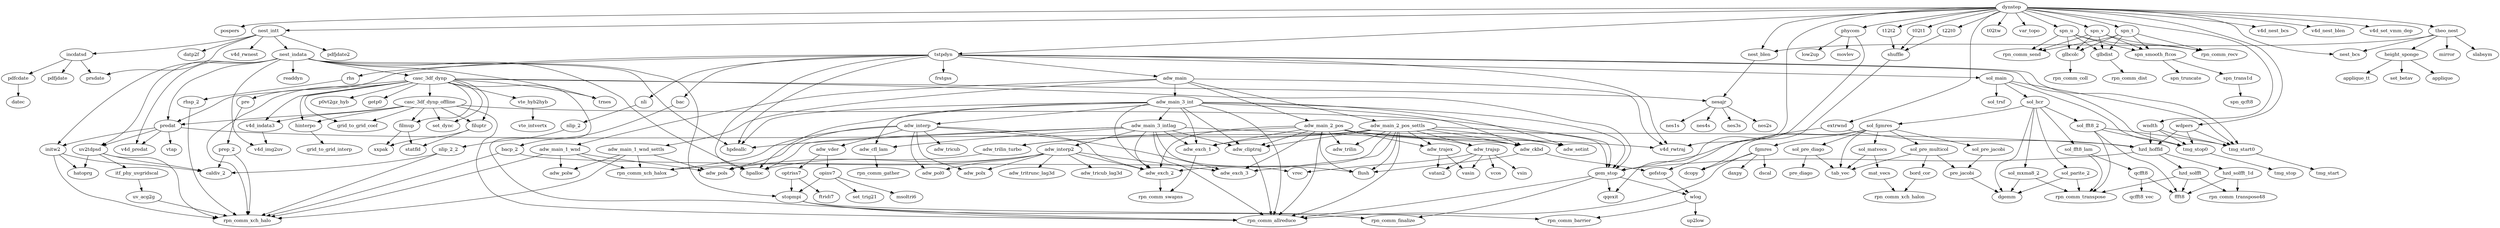 digraph Gem_graph{
size="100,100";
dynstep -> pospers; 
nest_intt -> prsdate; 
nest_intt -> pdfjdate2; 
incdatsd -> prsdate; 
incdatsd -> pdfjdate; 
pdfcdate -> datec; 
incdatsd -> pdfcdate; 
nest_intt -> incdatsd; 
nest_intt -> datp2f; 
nest_indata -> hpalloc; 
filmup -> xxpak; 
filmup -> statfld; 
casc_3df_dynp_offline -> filmup; 
filuptr -> xxpak; 
filuptr -> statfld; 
casc_3df_dynp_offline -> filuptr; 
gem_stop -> rpn_comm_allreduce; 
wlog -> rpn_comm_barrier; 
wlog -> up2low; 
gem_stop -> wlog; 
gem_stop -> rpn_comm_finalize; 
gem_stop -> qqexit; 
casc_3df_dynp_offline -> gem_stop; 
casc_3df_dynp_offline -> grid_to_grid_coef; 
hinterpo -> grid_to_grid_interp; 
casc_3df_dynp_offline -> hinterpo; 
casc_3df_dynp_offline -> rpn_comm_allreduce; 
v4d_indata3 -> v4d_img2uv; 
casc_3df_dynp_offline -> v4d_indata3; 
casc_3df_dynp_offline -> set_dync; 
predat -> vtap; 
hzd_hoffld -> gem_stop; 
hzd_solfft -> rpn_comm_transpose48; 
hzd_solfft -> ffft8; 
hzd_solfft -> rpn_comm_transpose; 
hzd_hoffld -> hzd_solfft; 
hzd_solfft_1d -> rpn_comm_transpose48; 
hzd_solfft_1d -> ffft8; 
hzd_hoffld -> hzd_solfft_1d; 
predat -> hzd_hoffld; 
uv2tdpsd -> rpn_comm_xch_halo; 
uv2tdpsd -> caldiv_2; 
uv2tdpsd -> hatoprg; 
uv_acg2g -> rpn_comm_xch_halo; 
itf_phy_uvgridscal -> uv_acg2g; 
uv2tdpsd -> itf_phy_uvgridscal; 
predat -> uv2tdpsd; 
initw2 -> rpn_comm_xch_halo; 
initw2 -> caldiv_2; 
initw2 -> hatoprg; 
predat -> initw2; 
predat -> v4d_predat; 
casc_3df_dynp_offline -> predat; 
casc_3df_dynp -> casc_3df_dynp_offline; 
casc_3df_dynp -> filmup; 
casc_3df_dynp -> filuptr; 
casc_3df_dynp -> gem_stop; 
casc_3df_dynp -> grid_to_grid_coef; 
casc_3df_dynp -> hinterpo; 
casc_3df_dynp -> rpn_comm_xch_halo; 
nesajr -> nes4s; 
nesajr -> nes3s; 
nesajr -> nes2s; 
nesajr -> nes1s; 
casc_3df_dynp -> nesajr; 
casc_3df_dynp -> p0vt2gz_hyb; 
casc_3df_dynp -> getp0; 
vte_hyb2hyb -> vte_intvertx; 
casc_3df_dynp -> vte_hyb2hyb; 
casc_3df_dynp -> rpn_comm_allreduce; 
casc_3df_dynp -> v4d_indata3; 
casc_3df_dynp -> set_dync; 
casc_3df_dynp -> predat; 
casc_3df_dynp -> trnes; 
nest_indata -> casc_3df_dynp; 
stopmpi -> rpn_comm_allreduce; 
stopmpi -> rpn_comm_barrier; 
stopmpi -> rpn_comm_finalize; 
nest_indata -> stopmpi; 
nest_indata -> uv2tdpsd; 
nest_indata -> trnes; 
nest_indata -> initw2; 
nest_indata -> readdyn; 
nest_indata -> v4d_img2uv; 
nest_indata -> predat; 
nest_indata -> v4d_predat; 
nest_indata -> hpdeallc; 
nest_intt -> nest_indata; 
nest_intt -> v4d_rwnest; 
dynstep -> nest_intt; 
tmg_start0 -> tmg_start; 
wdpers -> tmg_start0; 
wdpers -> hzd_hoffld; 
tmg_stop0 -> tmg_stop; 
wdpers -> tmg_stop0; 
dynstep -> wdpers; 
tstpdyn -> v4d_rwtraj; 
tstpdyn -> tmg_start0; 
rhsp_2 -> rpn_comm_xch_halo; 
rhs -> rhsp_2; 
tstpdyn -> rhs; 
tstpdyn -> tmg_stop0; 
adw_main_1_wnd -> rpn_comm_xch_halo; 
adw_main_1_wnd -> rpn_comm_xch_halox; 
adw_main_1_wnd -> adw_polw; 
adw_main_1_wnd -> adw_pols; 
adw_main -> adw_main_1_wnd; 
adw_cliptraj -> rpn_comm_allreduce; 
adw_main_2_pos -> adw_cliptraj; 
adw_exch_1 -> rpn_comm_swapns; 
adw_main_2_pos -> adw_exch_1; 
adw_main_2_pos -> rpn_comm_allreduce; 
adw_main_2_pos -> flush; 
adw_exch_2 -> rpn_comm_swapns; 
adw_main_2_pos -> adw_exch_2; 
adw_main_2_pos -> adw_setint; 
adw_main_2_pos -> adw_trilin; 
adw_trilin_turbo -> hpalloc; 
adw_main_2_pos -> adw_trilin_turbo; 
adw_ckbd -> flush; 
gefstop -> wlog; 
adw_ckbd -> gefstop; 
adw_main_2_pos -> adw_ckbd; 
adw_main_2_pos -> adw_exch_3; 
adw_trajsp -> vsin; 
adw_trajsp -> vcos; 
adw_trajsp -> vrec; 
adw_trajsp -> vasin; 
adw_trajsp -> vatan2; 
adw_main_2_pos -> adw_trajsp; 
adw_trajex -> vatan2; 
adw_trajex -> vasin; 
adw_main_2_pos -> adw_trajex; 
adw_main_2_pos -> v4d_rwtraj; 
adw_main -> adw_main_2_pos; 
adw_main -> v4d_rwtraj; 
adw_main_1_wnd_settls -> rpn_comm_xch_halo; 
adw_main_1_wnd_settls -> rpn_comm_xch_halox; 
adw_main_1_wnd_settls -> adw_polw; 
adw_main_1_wnd_settls -> adw_pols; 
adw_main -> adw_main_1_wnd_settls; 
adw_main_2_pos_settls -> gem_stop; 
adw_main_2_pos_settls -> adw_cliptraj; 
adw_main_2_pos_settls -> adw_exch_1; 
adw_main_2_pos_settls -> rpn_comm_allreduce; 
adw_main_2_pos_settls -> flush; 
adw_main_2_pos_settls -> adw_exch_2; 
adw_main_2_pos_settls -> adw_trilin_turbo; 
adw_main_2_pos_settls -> adw_ckbd; 
adw_main_2_pos_settls -> adw_setint; 
adw_main_2_pos_settls -> adw_trilin; 
adw_main_2_pos_settls -> adw_exch_3; 
adw_main_2_pos_settls -> adw_trajsp; 
adw_main_2_pos_settls -> adw_trajex; 
adw_main -> adw_main_2_pos_settls; 
adw_main_3_intlag -> hpalloc; 
adw_cfl_lam -> rpn_comm_gather; 
adw_main_3_intlag -> adw_cfl_lam; 
adw_main_3_intlag -> adw_cliptraj; 
adw_main_3_intlag -> adw_exch_1; 
adw_main_3_intlag -> rpn_comm_allreduce; 
adw_main_3_intlag -> flush; 
adw_main_3_intlag -> adw_exch_2; 
adw_main_3_intlag -> adw_ckbd; 
adw_interp2 -> rpn_comm_xch_halox; 
adw_interp2 -> adw_pol0; 
adw_interp2 -> adw_pols; 
adw_interp2 -> adw_polx; 
adw_interp2 -> adw_tritrunc_lag3d; 
adw_interp2 -> adw_tricub_lag3d; 
adw_interp2 -> adw_exch_2; 
adw_interp2 -> adw_exch_3; 
adw_main_3_intlag -> adw_interp2; 
adw_main_3_intlag -> hpdeallc; 
adw_main_3_int -> adw_main_3_intlag; 
adw_main_3_int -> hpalloc; 
adw_main_3_int -> adw_cfl_lam; 
adw_main_3_int -> adw_cliptraj; 
adw_main_3_int -> adw_exch_1; 
adw_main_3_int -> rpn_comm_allreduce; 
adw_main_3_int -> gem_stop; 
adw_main_3_int -> adw_exch_2; 
adw_main_3_int -> adw_setint; 
adw_main_3_int -> adw_ckbd; 
adw_interp -> rpn_comm_xch_halox; 
adw_interp -> adw_pol0; 
adw_interp -> adw_pols; 
adw_interp -> adw_polx; 
optriss7 -> ftridi7; 
optriss7 -> stopmpi; 
adw_vder -> optriss7; 
opinv7 -> stopmpi; 
opinv7 -> set_trig21; 
opinv7 -> msoltri6; 
adw_vder -> opinv7; 
adw_interp -> adw_vder; 
adw_interp -> adw_tricub; 
adw_interp -> adw_exch_2; 
adw_interp -> adw_exch_3; 
adw_main_3_int -> adw_interp; 
adw_main_3_int -> hpdeallc; 
adw_main -> adw_main_3_int; 
tstpdyn -> adw_main; 
prep_2 -> rpn_comm_xch_halo; 
prep_2 -> caldiv_2; 
pre -> prep_2; 
tstpdyn -> pre; 
tstpdyn -> frstgss; 
tstpdyn -> hpalloc; 
nlip_2_2 -> rpn_comm_xch_halo; 
nlip_2_2 -> caldiv_2; 
nlip_2 -> nlip_2_2; 
nli -> nlip_2; 
tstpdyn -> nli; 
sol_main -> sol_trsf; 
sol_main -> tmg_start0; 
sol_hcr -> dgemm; 
sol_fgmres -> tab_vec; 
fgmres -> dcopy; 
fgmres -> rpn_comm_allreduce; 
fgmres -> dscal; 
fgmres -> daxpy; 
sol_fgmres -> fgmres; 
sol_pre_diago -> tab_vec; 
sol_pre_diago -> pre_diago; 
sol_fgmres -> sol_pre_diago; 
pre_jacobi -> dgemm; 
sol_pre_jacobi -> pre_jacobi; 
sol_fgmres -> sol_pre_jacobi; 
sol_pre_multicol -> pre_jacobi; 
sol_pre_multicol -> tab_vec; 
bord_cor -> rpn_comm_xch_halon; 
sol_pre_multicol -> bord_cor; 
sol_fgmres -> sol_pre_multicol; 
sol_fgmres -> dcopy; 
sol_matvecs -> tab_vec; 
mat_vecs -> rpn_comm_xch_halon; 
sol_matvecs -> mat_vecs; 
sol_fgmres -> sol_matvecs; 
sol_hcr -> sol_fgmres; 
sol_fft8_lam -> rpn_comm_transpose; 
qcfft8 -> qcfft8_vec; 
qcfft8 -> ffft8; 
sol_fft8_lam -> qcfft8; 
sol_hcr -> sol_fft8_lam; 
sol_fft8_2 -> tmg_start0; 
sol_fft8_2 -> rpn_comm_transpose; 
sol_fft8_2 -> tmg_stop0; 
sol_fft8_2 -> ffft8; 
sol_hcr -> sol_fft8_2; 
sol_mxma8_2 -> rpn_comm_transpose; 
sol_mxma8_2 -> dgemm; 
sol_hcr -> sol_mxma8_2; 
sol_parite_2 -> rpn_comm_transpose; 
sol_parite_2 -> dgemm; 
sol_hcr -> sol_parite_2; 
sol_main -> sol_hcr; 
sol_main -> tmg_stop0; 
tstpdyn -> sol_main; 
bacp_2 -> rpn_comm_xch_halo; 
bacp_2 -> vrec; 
bac -> bacp_2; 
tstpdyn -> bac; 
tstpdyn -> hpdeallc; 
dynstep -> tstpdyn; 
wndth -> tmg_start0; 
wndth -> hzd_hoffld; 
wndth -> tmg_stop0; 
dynstep -> wndth; 
extrwnd -> gem_stop; 
extrwnd -> hzd_hoffld; 
dynstep -> extrwnd; 
shuffle -> gefstop; 
t12t2 -> shuffle; 
dynstep -> t12t2; 
t02t1 -> shuffle; 
dynstep -> t02t1; 
t22t0 -> shuffle; 
dynstep -> t22t0; 
dynstep -> t02tw; 
dynstep -> var_topo; 
phycom -> low2up; 
phycom -> movlev; 
phycom -> qqexit; 
dynstep -> phycom; 
glbcolc -> rpn_comm_coll; 
spn_t -> glbcolc; 
spn_t -> rpn_comm_send; 
spn_t -> rpn_comm_recv; 
spn_trans1d -> spn_qcft8; 
spn_smooth_ftcos -> spn_trans1d; 
spn_smooth_ftcos -> spn_truncate; 
spn_t -> spn_smooth_ftcos; 
glbdist -> rpn_comm_dist; 
spn_t -> glbdist; 
dynstep -> spn_t; 
spn_u -> glbcolc; 
spn_u -> rpn_comm_send; 
spn_u -> rpn_comm_recv; 
spn_u -> spn_smooth_ftcos; 
spn_u -> glbdist; 
dynstep -> spn_u; 
spn_v -> glbcolc; 
spn_v -> rpn_comm_send; 
spn_v -> rpn_comm_recv; 
spn_v -> spn_smooth_ftcos; 
spn_v -> glbdist; 
dynstep -> spn_v; 
dynstep -> nest_bcs; 
nest_blen -> nesajr; 
dynstep -> nest_blen; 
dynstep -> v4d_nest_bcs; 
dynstep -> v4d_nest_blen; 
dynstep -> v4d_rwtraj; 
dynstep -> v4d_set_vmm_dep; 
theo_nest -> mirror; 
theo_nest -> nest_bcs; 
theo_nest -> nest_blen; 
theo_nest -> slabsym; 
height_sponge -> set_betav; 
height_sponge -> applique; 
height_sponge -> applique_tt; 
theo_nest -> height_sponge; 
dynstep -> theo_nest; 
}